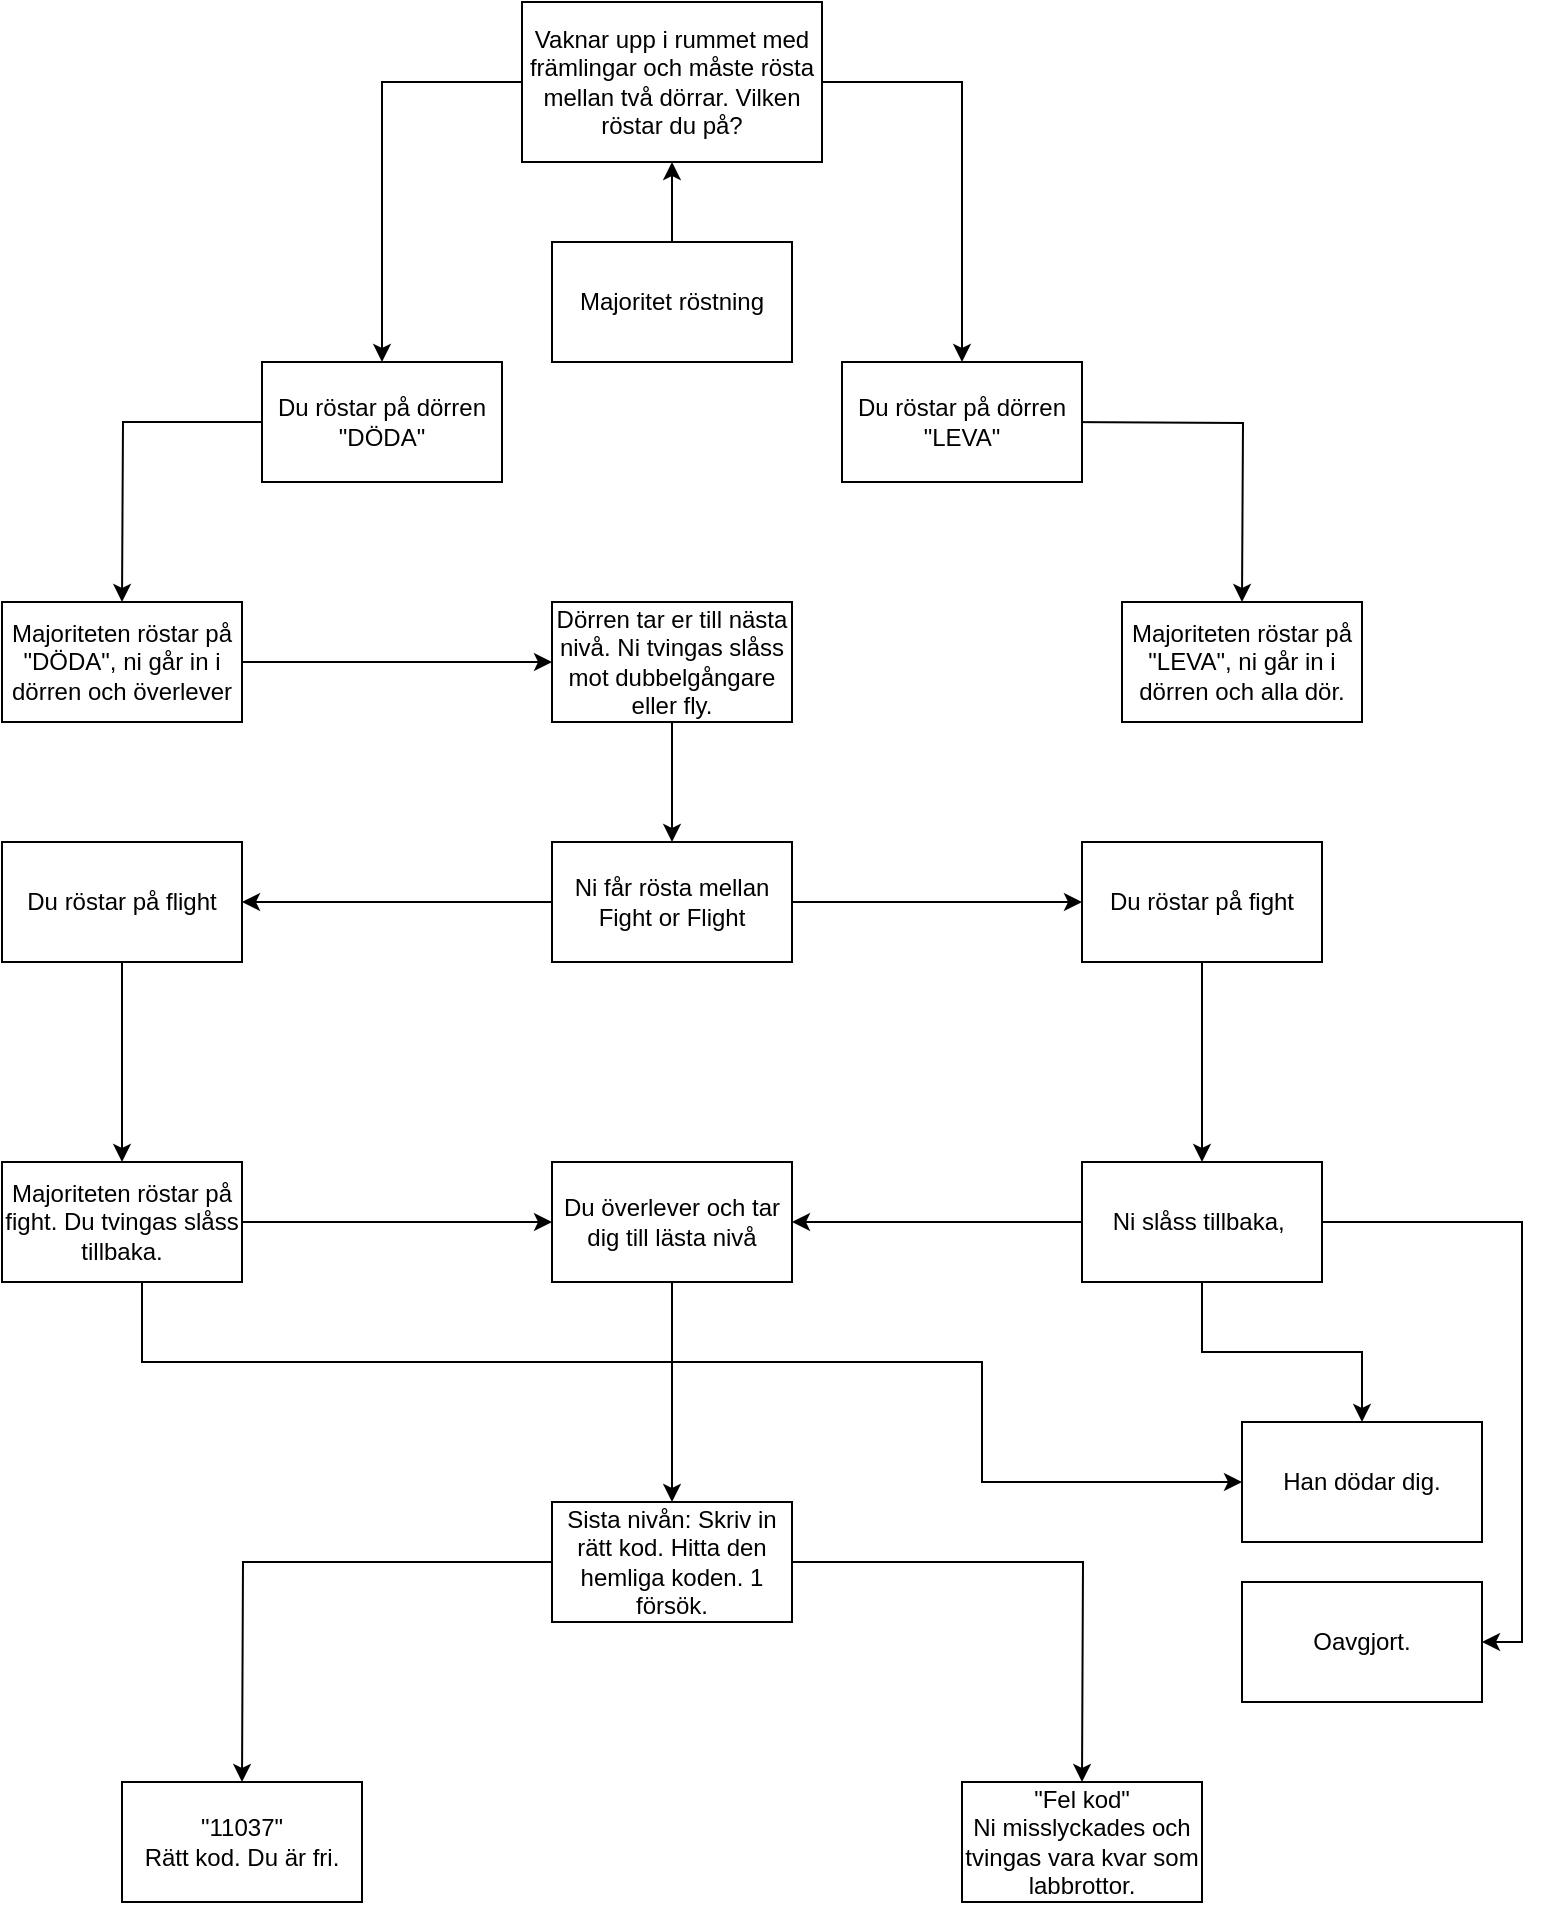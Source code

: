 <mxfile version="24.1.0" type="device">
  <diagram name="Sida-1" id="VWD9b6I5cZYp6nK3HOiA">
    <mxGraphModel dx="794" dy="454" grid="1" gridSize="10" guides="1" tooltips="1" connect="1" arrows="1" fold="1" page="1" pageScale="1" pageWidth="827" pageHeight="1169" math="0" shadow="0">
      <root>
        <mxCell id="0" />
        <mxCell id="1" parent="0" />
        <mxCell id="0yk_6ONy3BAoUEa_Jc1K-2" style="edgeStyle=orthogonalEdgeStyle;rounded=0;orthogonalLoop=1;jettySize=auto;html=1;entryX=0.5;entryY=0;entryDx=0;entryDy=0;" parent="1" source="0yk_6ONy3BAoUEa_Jc1K-1" target="0yk_6ONy3BAoUEa_Jc1K-4" edge="1">
          <mxGeometry relative="1" as="geometry">
            <mxPoint x="250" y="240" as="targetPoint" />
          </mxGeometry>
        </mxCell>
        <mxCell id="0yk_6ONy3BAoUEa_Jc1K-3" style="edgeStyle=orthogonalEdgeStyle;rounded=0;orthogonalLoop=1;jettySize=auto;html=1;entryX=0.5;entryY=0;entryDx=0;entryDy=0;" parent="1" source="0yk_6ONy3BAoUEa_Jc1K-1" target="0yk_6ONy3BAoUEa_Jc1K-5" edge="1">
          <mxGeometry relative="1" as="geometry">
            <mxPoint x="530" y="240" as="targetPoint" />
          </mxGeometry>
        </mxCell>
        <mxCell id="0yk_6ONy3BAoUEa_Jc1K-1" value="Vaknar upp i rummet med främlingar och måste rösta mellan två dörrar. Vilken röstar du på?" style="rounded=0;whiteSpace=wrap;html=1;" parent="1" vertex="1">
          <mxGeometry x="320" y="20" width="150" height="80" as="geometry" />
        </mxCell>
        <mxCell id="0yk_6ONy3BAoUEa_Jc1K-9" style="edgeStyle=orthogonalEdgeStyle;rounded=0;orthogonalLoop=1;jettySize=auto;html=1;" parent="1" source="0yk_6ONy3BAoUEa_Jc1K-4" edge="1">
          <mxGeometry relative="1" as="geometry">
            <mxPoint x="120" y="320" as="targetPoint" />
          </mxGeometry>
        </mxCell>
        <mxCell id="0yk_6ONy3BAoUEa_Jc1K-4" value="Du röstar på dörren &quot;DÖDA&quot;" style="rounded=0;whiteSpace=wrap;html=1;" parent="1" vertex="1">
          <mxGeometry x="190" y="200" width="120" height="60" as="geometry" />
        </mxCell>
        <mxCell id="0yk_6ONy3BAoUEa_Jc1K-8" style="edgeStyle=orthogonalEdgeStyle;rounded=0;orthogonalLoop=1;jettySize=auto;html=1;" parent="1" edge="1">
          <mxGeometry relative="1" as="geometry">
            <mxPoint x="680" y="320" as="targetPoint" />
            <mxPoint x="590" y="230" as="sourcePoint" />
          </mxGeometry>
        </mxCell>
        <mxCell id="0yk_6ONy3BAoUEa_Jc1K-5" value="Du röstar på dörren &quot;LEVA&quot;" style="rounded=0;whiteSpace=wrap;html=1;" parent="1" vertex="1">
          <mxGeometry x="480" y="200" width="120" height="60" as="geometry" />
        </mxCell>
        <mxCell id="0yk_6ONy3BAoUEa_Jc1K-7" style="edgeStyle=orthogonalEdgeStyle;rounded=0;orthogonalLoop=1;jettySize=auto;html=1;entryX=0.5;entryY=1;entryDx=0;entryDy=0;" parent="1" source="0yk_6ONy3BAoUEa_Jc1K-6" target="0yk_6ONy3BAoUEa_Jc1K-1" edge="1">
          <mxGeometry relative="1" as="geometry" />
        </mxCell>
        <mxCell id="0yk_6ONy3BAoUEa_Jc1K-6" value="Majoritet röstning" style="rounded=0;whiteSpace=wrap;html=1;" parent="1" vertex="1">
          <mxGeometry x="335" y="140" width="120" height="60" as="geometry" />
        </mxCell>
        <mxCell id="0yk_6ONy3BAoUEa_Jc1K-16" style="edgeStyle=orthogonalEdgeStyle;rounded=0;orthogonalLoop=1;jettySize=auto;html=1;entryX=0;entryY=0.5;entryDx=0;entryDy=0;" parent="1" source="0yk_6ONy3BAoUEa_Jc1K-10" target="0yk_6ONy3BAoUEa_Jc1K-14" edge="1">
          <mxGeometry relative="1" as="geometry">
            <mxPoint x="320" y="390" as="targetPoint" />
          </mxGeometry>
        </mxCell>
        <mxCell id="0yk_6ONy3BAoUEa_Jc1K-10" value="Majoriteten röstar på &quot;DÖDA&quot;, ni går in i dörren och överlever" style="rounded=0;whiteSpace=wrap;html=1;" parent="1" vertex="1">
          <mxGeometry x="60" y="320" width="120" height="60" as="geometry" />
        </mxCell>
        <mxCell id="0yk_6ONy3BAoUEa_Jc1K-12" value="Majoriteten röstar på &quot;LEVA&quot;, ni går in i dörren och alla dör." style="rounded=0;whiteSpace=wrap;html=1;" parent="1" vertex="1">
          <mxGeometry x="620" y="320" width="120" height="60" as="geometry" />
        </mxCell>
        <mxCell id="0yk_6ONy3BAoUEa_Jc1K-17" style="edgeStyle=orthogonalEdgeStyle;rounded=0;orthogonalLoop=1;jettySize=auto;html=1;" parent="1" source="0yk_6ONy3BAoUEa_Jc1K-14" edge="1">
          <mxGeometry relative="1" as="geometry">
            <mxPoint x="395" y="440" as="targetPoint" />
          </mxGeometry>
        </mxCell>
        <mxCell id="0yk_6ONy3BAoUEa_Jc1K-14" value="Dörren tar er till nästa nivå. Ni tvingas slåss mot dubbelgångare eller fly." style="rounded=0;whiteSpace=wrap;html=1;" parent="1" vertex="1">
          <mxGeometry x="335" y="320" width="120" height="60" as="geometry" />
        </mxCell>
        <mxCell id="0yk_6ONy3BAoUEa_Jc1K-19" style="edgeStyle=orthogonalEdgeStyle;rounded=0;orthogonalLoop=1;jettySize=auto;html=1;entryX=1;entryY=0.5;entryDx=0;entryDy=0;" parent="1" source="0yk_6ONy3BAoUEa_Jc1K-18" target="0yk_6ONy3BAoUEa_Jc1K-21" edge="1">
          <mxGeometry relative="1" as="geometry">
            <mxPoint x="160" y="500" as="targetPoint" />
          </mxGeometry>
        </mxCell>
        <mxCell id="0yk_6ONy3BAoUEa_Jc1K-20" style="edgeStyle=orthogonalEdgeStyle;rounded=0;orthogonalLoop=1;jettySize=auto;html=1;entryX=0;entryY=0.5;entryDx=0;entryDy=0;" parent="1" source="0yk_6ONy3BAoUEa_Jc1K-18" target="0yk_6ONy3BAoUEa_Jc1K-22" edge="1">
          <mxGeometry relative="1" as="geometry">
            <mxPoint x="590" y="500" as="targetPoint" />
          </mxGeometry>
        </mxCell>
        <mxCell id="0yk_6ONy3BAoUEa_Jc1K-18" value="Ni får rösta mellan Fight or Flight" style="rounded=0;whiteSpace=wrap;html=1;" parent="1" vertex="1">
          <mxGeometry x="335" y="440" width="120" height="60" as="geometry" />
        </mxCell>
        <mxCell id="DwCWWLhhW6ZPlONBBc_f-1" style="edgeStyle=orthogonalEdgeStyle;rounded=0;orthogonalLoop=1;jettySize=auto;html=1;entryX=0.5;entryY=0;entryDx=0;entryDy=0;" parent="1" source="0yk_6ONy3BAoUEa_Jc1K-21" target="DwCWWLhhW6ZPlONBBc_f-3" edge="1">
          <mxGeometry relative="1" as="geometry">
            <mxPoint x="120" y="640" as="targetPoint" />
          </mxGeometry>
        </mxCell>
        <mxCell id="0yk_6ONy3BAoUEa_Jc1K-21" value="Du röstar på flight" style="rounded=0;whiteSpace=wrap;html=1;" parent="1" vertex="1">
          <mxGeometry x="60" y="440" width="120" height="60" as="geometry" />
        </mxCell>
        <mxCell id="DwCWWLhhW6ZPlONBBc_f-2" style="edgeStyle=orthogonalEdgeStyle;rounded=0;orthogonalLoop=1;jettySize=auto;html=1;" parent="1" source="0yk_6ONy3BAoUEa_Jc1K-22" edge="1">
          <mxGeometry relative="1" as="geometry">
            <mxPoint x="660" y="600" as="targetPoint" />
          </mxGeometry>
        </mxCell>
        <mxCell id="0yk_6ONy3BAoUEa_Jc1K-22" value="Du röstar på fight" style="rounded=0;whiteSpace=wrap;html=1;" parent="1" vertex="1">
          <mxGeometry x="600" y="440" width="120" height="60" as="geometry" />
        </mxCell>
        <mxCell id="EhDb5BekkHaGOyVgO4U8-1" style="edgeStyle=orthogonalEdgeStyle;rounded=0;orthogonalLoop=1;jettySize=auto;html=1;entryX=0;entryY=0.5;entryDx=0;entryDy=0;" parent="1" source="DwCWWLhhW6ZPlONBBc_f-3" target="DwCWWLhhW6ZPlONBBc_f-5" edge="1">
          <mxGeometry relative="1" as="geometry" />
        </mxCell>
        <mxCell id="EhDb5BekkHaGOyVgO4U8-2" style="edgeStyle=orthogonalEdgeStyle;rounded=0;orthogonalLoop=1;jettySize=auto;html=1;entryX=0;entryY=0.5;entryDx=0;entryDy=0;" parent="1" source="DwCWWLhhW6ZPlONBBc_f-3" target="DwCWWLhhW6ZPlONBBc_f-10" edge="1">
          <mxGeometry relative="1" as="geometry">
            <Array as="points">
              <mxPoint x="130" y="700" />
              <mxPoint x="550" y="700" />
              <mxPoint x="550" y="760" />
            </Array>
          </mxGeometry>
        </mxCell>
        <mxCell id="DwCWWLhhW6ZPlONBBc_f-3" value="Majoriteten röstar på fight. Du tvingas slåss tillbaka." style="rounded=0;whiteSpace=wrap;html=1;" parent="1" vertex="1">
          <mxGeometry x="60" y="600" width="120" height="60" as="geometry" />
        </mxCell>
        <mxCell id="DwCWWLhhW6ZPlONBBc_f-7" style="edgeStyle=orthogonalEdgeStyle;rounded=0;orthogonalLoop=1;jettySize=auto;html=1;entryX=1;entryY=0.5;entryDx=0;entryDy=0;" parent="1" source="DwCWWLhhW6ZPlONBBc_f-4" target="DwCWWLhhW6ZPlONBBc_f-5" edge="1">
          <mxGeometry relative="1" as="geometry">
            <mxPoint x="470" y="630" as="targetPoint" />
          </mxGeometry>
        </mxCell>
        <mxCell id="DwCWWLhhW6ZPlONBBc_f-11" style="edgeStyle=orthogonalEdgeStyle;rounded=0;orthogonalLoop=1;jettySize=auto;html=1;entryX=0.5;entryY=0;entryDx=0;entryDy=0;" parent="1" source="DwCWWLhhW6ZPlONBBc_f-4" target="DwCWWLhhW6ZPlONBBc_f-10" edge="1">
          <mxGeometry relative="1" as="geometry" />
        </mxCell>
        <mxCell id="X0Bw04bqXu5rvO3emcZF-1" style="edgeStyle=orthogonalEdgeStyle;rounded=0;orthogonalLoop=1;jettySize=auto;html=1;entryX=1;entryY=0.5;entryDx=0;entryDy=0;" edge="1" parent="1" target="X0Bw04bqXu5rvO3emcZF-2">
          <mxGeometry relative="1" as="geometry">
            <mxPoint x="860" y="810" as="targetPoint" />
            <mxPoint x="720" y="630" as="sourcePoint" />
            <Array as="points">
              <mxPoint x="820" y="630" />
              <mxPoint x="820" y="840" />
            </Array>
          </mxGeometry>
        </mxCell>
        <mxCell id="DwCWWLhhW6ZPlONBBc_f-4" value="Ni slåss tillbaka,&amp;nbsp;" style="rounded=0;whiteSpace=wrap;html=1;" parent="1" vertex="1">
          <mxGeometry x="600" y="600" width="120" height="60" as="geometry" />
        </mxCell>
        <mxCell id="DwCWWLhhW6ZPlONBBc_f-12" style="edgeStyle=orthogonalEdgeStyle;rounded=0;orthogonalLoop=1;jettySize=auto;html=1;" parent="1" source="DwCWWLhhW6ZPlONBBc_f-5" edge="1">
          <mxGeometry relative="1" as="geometry">
            <mxPoint x="395" y="770" as="targetPoint" />
          </mxGeometry>
        </mxCell>
        <mxCell id="DwCWWLhhW6ZPlONBBc_f-5" value="Du överlever och tar dig till lästa nivå" style="rounded=0;whiteSpace=wrap;html=1;" parent="1" vertex="1">
          <mxGeometry x="335" y="600" width="120" height="60" as="geometry" />
        </mxCell>
        <mxCell id="DwCWWLhhW6ZPlONBBc_f-10" value="Han dödar dig." style="rounded=0;whiteSpace=wrap;html=1;" parent="1" vertex="1">
          <mxGeometry x="680" y="730" width="120" height="60" as="geometry" />
        </mxCell>
        <mxCell id="DwCWWLhhW6ZPlONBBc_f-14" style="edgeStyle=orthogonalEdgeStyle;rounded=0;orthogonalLoop=1;jettySize=auto;html=1;" parent="1" source="DwCWWLhhW6ZPlONBBc_f-13" edge="1">
          <mxGeometry relative="1" as="geometry">
            <mxPoint x="180" y="910" as="targetPoint" />
          </mxGeometry>
        </mxCell>
        <mxCell id="DwCWWLhhW6ZPlONBBc_f-15" style="edgeStyle=orthogonalEdgeStyle;rounded=0;orthogonalLoop=1;jettySize=auto;html=1;" parent="1" source="DwCWWLhhW6ZPlONBBc_f-13" edge="1">
          <mxGeometry relative="1" as="geometry">
            <mxPoint x="600" y="910" as="targetPoint" />
          </mxGeometry>
        </mxCell>
        <mxCell id="DwCWWLhhW6ZPlONBBc_f-13" value="Sista nivån: Skriv in rätt kod. Hitta den hemliga koden. 1 försök." style="rounded=0;whiteSpace=wrap;html=1;" parent="1" vertex="1">
          <mxGeometry x="335" y="770" width="120" height="60" as="geometry" />
        </mxCell>
        <mxCell id="DwCWWLhhW6ZPlONBBc_f-16" value="&quot;11037&quot;&lt;div&gt;Rätt kod. Du är fri.&lt;/div&gt;" style="rounded=0;whiteSpace=wrap;html=1;" parent="1" vertex="1">
          <mxGeometry x="120" y="910" width="120" height="60" as="geometry" />
        </mxCell>
        <mxCell id="DwCWWLhhW6ZPlONBBc_f-17" value="&quot;Fel kod&quot;&lt;div&gt;Ni misslyckades och tvingas vara kvar som labbrottor.&lt;/div&gt;" style="rounded=0;whiteSpace=wrap;html=1;" parent="1" vertex="1">
          <mxGeometry x="540" y="910" width="120" height="60" as="geometry" />
        </mxCell>
        <mxCell id="X0Bw04bqXu5rvO3emcZF-2" value="Oavgjort." style="rounded=0;whiteSpace=wrap;html=1;" vertex="1" parent="1">
          <mxGeometry x="680" y="810" width="120" height="60" as="geometry" />
        </mxCell>
      </root>
    </mxGraphModel>
  </diagram>
</mxfile>
